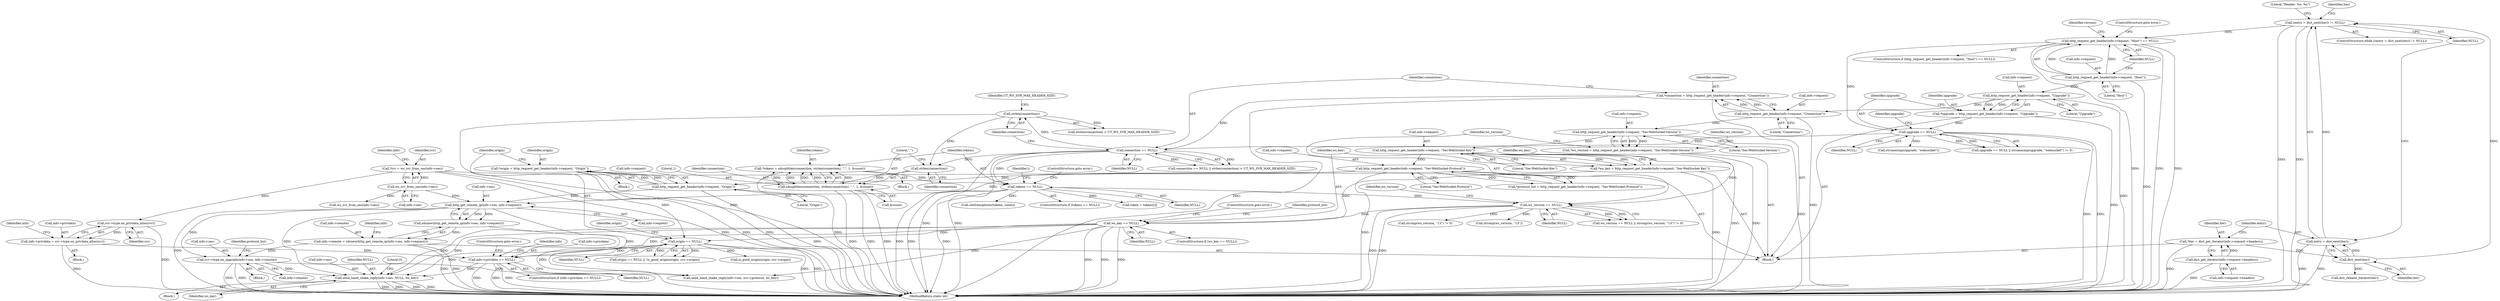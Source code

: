 digraph "0_viabtc_exchange_server_4a7c27bfe98f409623d4d857894d017ff0672cc9#diff-515c81af848352583bff286d6224875f_2@API" {
"1000464" [label="(Call,send_hand_shake_reply(info->ses, NULL, ws_key))"];
"1000444" [label="(Call,svr->type.on_upgrade(info->ses, info->remote))"];
"1000420" [label="(Call,http_get_remote_ip(info->ses, info->request))"];
"1000112" [label="(Call,ws_svr_from_ses(info->ses))"];
"1000347" [label="(Call,http_request_get_header(info->request, \"Sec-WebSocket-Protocol\"))"];
"1000334" [label="(Call,http_request_get_header(info->request, \"Sec-WebSocket-Key\"))"];
"1000315" [label="(Call,http_request_get_header(info->request, \"Sec-WebSocket-Version\"))"];
"1000236" [label="(Call,http_request_get_header(info->request, \"Connection\"))"];
"1000217" [label="(Call,http_request_get_header(info->request, \"Upgrade\"))"];
"1000186" [label="(Call,http_request_get_header(info->request, \"Host\"))"];
"1000373" [label="(Call,http_request_get_header(info->request, \"Origin\"))"];
"1000415" [label="(Call,info->remote = sdsnew(http_get_remote_ip(info->ses, info->request)))"];
"1000419" [label="(Call,sdsnew(http_get_remote_ip(info->ses, info->request)))"];
"1000404" [label="(Call,info->privdata == NULL)"];
"1000397" [label="(Call,info->privdata = svr->type.on_privdata_alloc(svr))"];
"1000401" [label="(Call,svr->type.on_privdata_alloc(svr))"];
"1000110" [label="(Call,*svr = ws_svr_from_ses(info->ses))"];
"1000340" [label="(Call,ws_key == NULL)"];
"1000332" [label="(Call,*ws_key = http_request_get_header(info->request, \"Sec-WebSocket-Key\"))"];
"1000322" [label="(Call,ws_version == NULL)"];
"1000313" [label="(Call,*ws_version = http_request_get_header(info->request, \"Sec-WebSocket-Version\"))"];
"1000270" [label="(Call,tokens == NULL)"];
"1000259" [label="(Call,*tokens = sdssplitlen(connection, strlen(connection), \",\", 1, &count))"];
"1000261" [label="(Call,sdssplitlen(connection, strlen(connection), \",\", 1, &count))"];
"1000263" [label="(Call,strlen(connection))"];
"1000247" [label="(Call,strlen(connection))"];
"1000243" [label="(Call,connection == NULL)"];
"1000234" [label="(Call,*connection = http_request_get_header(info->request, \"Connection\"))"];
"1000224" [label="(Call,upgrade == NULL)"];
"1000215" [label="(Call,*upgrade = http_request_get_header(info->request, \"Upgrade\"))"];
"1000185" [label="(Call,http_request_get_header(info->request, \"Host\") == NULL)"];
"1000154" [label="(Call,(entry = dict_next(iter)) != NULL)"];
"1000155" [label="(Call,entry = dict_next(iter))"];
"1000157" [label="(Call,dict_next(iter))"];
"1000145" [label="(Call,*iter = dict_get_iterator(info->request->headers))"];
"1000147" [label="(Call,dict_get_iterator(info->request->headers))"];
"1000380" [label="(Call,origin == NULL)"];
"1000371" [label="(Call,*origin = http_request_get_header(info->request, \"Origin\"))"];
"1000416" [label="(Call,info->remote)"];
"1000305" [label="(Call,sdsfreesplitres(tokens, count))"];
"1000454" [label="(Call,send_hand_shake_reply(info->ses, svr->protocol, ws_key))"];
"1000119" [label="(Identifier,info)"];
"1000159" [label="(Identifier,NULL)"];
"1000419" [label="(Call,sdsnew(http_get_remote_ip(info->ses, info->request)))"];
"1000191" [label="(Identifier,NULL)"];
"1000235" [label="(Identifier,connection)"];
"1000247" [label="(Call,strlen(connection))"];
"1000246" [label="(Call,strlen(connection) > UT_WS_SVR_MAX_HEADER_SIZE)"];
"1000190" [label="(Literal,\"Host\")"];
"1000102" [label="(Block,)"];
"1000374" [label="(Call,info->request)"];
"1000112" [label="(Call,ws_svr_from_ses(info->ses))"];
"1000382" [label="(Identifier,NULL)"];
"1000273" [label="(ControlStructure,goto error;)"];
"1000372" [label="(Identifier,origin)"];
"1000415" [label="(Call,info->remote = sdsnew(http_get_remote_ip(info->ses, info->request)))"];
"1000269" [label="(ControlStructure,if (tokens == NULL))"];
"1000347" [label="(Call,http_request_get_header(info->request, \"Sec-WebSocket-Protocol\"))"];
"1000277" [label="(Identifier,i)"];
"1000421" [label="(Call,info->ses)"];
"1000242" [label="(Call,connection == NULL || strlen(connection) > UT_WS_SVR_MAX_HEADER_SIZE)"];
"1000234" [label="(Call,*connection = http_request_get_header(info->request, \"Connection\"))"];
"1000403" [label="(ControlStructure,if (info->privdata == NULL))"];
"1000187" [label="(Call,info->request)"];
"1000402" [label="(Identifier,svr)"];
"1000424" [label="(Call,info->request)"];
"1000351" [label="(Literal,\"Sec-WebSocket-Protocol\")"];
"1000343" [label="(ControlStructure,goto error;)"];
"1000325" [label="(Call,strcmp(ws_version, \"13\") != 0)"];
"1000261" [label="(Call,sdssplitlen(connection, strlen(connection), \",\", 1, &count))"];
"1000326" [label="(Call,strcmp(ws_version, \"13\"))"];
"1000155" [label="(Call,entry = dict_next(iter))"];
"1000162" [label="(Literal,\"Header: %s: %s\")"];
"1000444" [label="(Call,svr->type.on_upgrade(info->ses, info->remote))"];
"1000412" [label="(Identifier,info)"];
"1000333" [label="(Identifier,ws_key)"];
"1000217" [label="(Call,http_request_get_header(info->request, \"Upgrade\"))"];
"1000270" [label="(Call,tokens == NULL)"];
"1000379" [label="(Call,origin == NULL || !is_good_origin(origin, svr->origin))"];
"1000334" [label="(Call,http_request_get_header(info->request, \"Sec-WebSocket-Key\"))"];
"1000420" [label="(Call,http_get_remote_ip(info->ses, info->request))"];
"1000345" [label="(Call,*protocol_list = http_request_get_header(info->request, \"Sec-WebSocket-Protocol\"))"];
"1000267" [label="(Call,&count)"];
"1000471" [label="(Literal,0)"];
"1000111" [label="(Identifier,svr)"];
"1000465" [label="(Call,info->ses)"];
"1000463" [label="(Block,)"];
"1000323" [label="(Identifier,ws_version)"];
"1000398" [label="(Call,info->privdata)"];
"1000340" [label="(Call,ws_key == NULL)"];
"1000385" [label="(Identifier,origin)"];
"1000156" [label="(Identifier,entry)"];
"1000373" [label="(Call,http_request_get_header(info->request, \"Origin\"))"];
"1000145" [label="(Call,*iter = dict_get_iterator(info->request->headers))"];
"1000265" [label="(Literal,\",\")"];
"1000332" [label="(Call,*ws_key = http_request_get_header(info->request, \"Sec-WebSocket-Key\"))"];
"1000324" [label="(Identifier,NULL)"];
"1000452" [label="(Identifier,protocol_list)"];
"1000148" [label="(Call,info->request->headers)"];
"1000381" [label="(Identifier,origin)"];
"1000316" [label="(Call,info->request)"];
"1000314" [label="(Identifier,ws_version)"];
"1000236" [label="(Call,http_request_get_header(info->request, \"Connection\"))"];
"1000154" [label="(Call,(entry = dict_next(iter)) != NULL)"];
"1000186" [label="(Call,http_request_get_header(info->request, \"Host\"))"];
"1000406" [label="(Identifier,info)"];
"1000263" [label="(Call,strlen(connection))"];
"1000404" [label="(Call,info->privdata == NULL)"];
"1000384" [label="(Call,is_good_origin(origin, svr->origin))"];
"1000371" [label="(Call,*origin = http_request_get_header(info->request, \"Origin\"))"];
"1000342" [label="(Identifier,NULL)"];
"1000401" [label="(Call,svr->type.on_privdata_alloc(svr))"];
"1000469" [label="(Identifier,ws_key)"];
"1000405" [label="(Call,info->privdata)"];
"1000110" [label="(Call,*svr = ws_svr_from_ses(info->ses))"];
"1000244" [label="(Identifier,connection)"];
"1000380" [label="(Call,origin == NULL)"];
"1000484" [label="(MethodReturn,static int)"];
"1000377" [label="(Literal,\"Origin\")"];
"1000260" [label="(Identifier,tokens)"];
"1000248" [label="(Identifier,connection)"];
"1000346" [label="(Identifier,protocol_list)"];
"1000271" [label="(Identifier,tokens)"];
"1000474" [label="(Call,ws_svr_from_ses(info->ses))"];
"1000245" [label="(Identifier,NULL)"];
"1000468" [label="(Identifier,NULL)"];
"1000313" [label="(Call,*ws_version = http_request_get_header(info->request, \"Sec-WebSocket-Version\"))"];
"1000185" [label="(Call,http_request_get_header(info->request, \"Host\") == NULL)"];
"1000229" [label="(Identifier,upgrade)"];
"1000335" [label="(Call,info->request)"];
"1000223" [label="(Call,upgrade == NULL || strcasecmp(upgrade, \"websocket\") != 0)"];
"1000173" [label="(Call,dict_release_iterator(iter))"];
"1000147" [label="(Call,dict_get_iterator(info->request->headers))"];
"1000195" [label="(Identifier,version)"];
"1000192" [label="(ControlStructure,goto error;)"];
"1000339" [label="(ControlStructure,if (ws_key == NULL))"];
"1000272" [label="(Identifier,NULL)"];
"1000113" [label="(Call,info->ses)"];
"1000445" [label="(Call,info->ses)"];
"1000237" [label="(Call,info->request)"];
"1000158" [label="(Identifier,iter)"];
"1000240" [label="(Literal,\"Connection\")"];
"1000327" [label="(Identifier,ws_version)"];
"1000224" [label="(Call,upgrade == NULL)"];
"1000338" [label="(Literal,\"Sec-WebSocket-Key\")"];
"1000341" [label="(Identifier,ws_key)"];
"1000322" [label="(Call,ws_version == NULL)"];
"1000408" [label="(Identifier,NULL)"];
"1000226" [label="(Identifier,NULL)"];
"1000321" [label="(Call,ws_version == NULL || strcmp(ws_version, \"13\") != 0)"];
"1000249" [label="(Identifier,UT_WS_SVR_MAX_HEADER_SIZE)"];
"1000266" [label="(Literal,1)"];
"1000409" [label="(ControlStructure,goto error;)"];
"1000184" [label="(ControlStructure,if (http_request_get_header(info->request, \"Host\") == NULL))"];
"1000216" [label="(Identifier,upgrade)"];
"1000315" [label="(Call,http_request_get_header(info->request, \"Sec-WebSocket-Version\"))"];
"1000153" [label="(ControlStructure,while ((entry = dict_next(iter)) != NULL))"];
"1000228" [label="(Call,strcasecmp(upgrade, \"websocket\"))"];
"1000221" [label="(Literal,\"Upgrade\")"];
"1000319" [label="(Literal,\"Sec-WebSocket-Version\")"];
"1000174" [label="(Identifier,iter)"];
"1000215" [label="(Call,*upgrade = http_request_get_header(info->request, \"Upgrade\"))"];
"1000243" [label="(Call,connection == NULL)"];
"1000448" [label="(Call,info->remote)"];
"1000369" [label="(Block,)"];
"1000157" [label="(Call,dict_next(iter))"];
"1000225" [label="(Identifier,upgrade)"];
"1000464" [label="(Call,send_hand_shake_reply(info->ses, NULL, ws_key))"];
"1000397" [label="(Call,info->privdata = svr->type.on_privdata_alloc(svr))"];
"1000262" [label="(Identifier,connection)"];
"1000429" [label="(Identifier,info)"];
"1000396" [label="(Block,)"];
"1000264" [label="(Identifier,connection)"];
"1000286" [label="(Call,token = tokens[i])"];
"1000348" [label="(Call,info->request)"];
"1000443" [label="(Block,)"];
"1000259" [label="(Call,*tokens = sdssplitlen(connection, strlen(connection), \",\", 1, &count))"];
"1000146" [label="(Identifier,iter)"];
"1000218" [label="(Call,info->request)"];
"1000252" [label="(Block,)"];
"1000464" -> "1000463"  [label="AST: "];
"1000464" -> "1000469"  [label="CFG: "];
"1000465" -> "1000464"  [label="AST: "];
"1000468" -> "1000464"  [label="AST: "];
"1000469" -> "1000464"  [label="AST: "];
"1000471" -> "1000464"  [label="CFG: "];
"1000464" -> "1000484"  [label="DDG: "];
"1000464" -> "1000484"  [label="DDG: "];
"1000464" -> "1000484"  [label="DDG: "];
"1000464" -> "1000484"  [label="DDG: "];
"1000444" -> "1000464"  [label="DDG: "];
"1000420" -> "1000464"  [label="DDG: "];
"1000404" -> "1000464"  [label="DDG: "];
"1000340" -> "1000464"  [label="DDG: "];
"1000340" -> "1000464"  [label="DDG: "];
"1000380" -> "1000464"  [label="DDG: "];
"1000444" -> "1000443"  [label="AST: "];
"1000444" -> "1000448"  [label="CFG: "];
"1000445" -> "1000444"  [label="AST: "];
"1000448" -> "1000444"  [label="AST: "];
"1000452" -> "1000444"  [label="CFG: "];
"1000444" -> "1000484"  [label="DDG: "];
"1000444" -> "1000484"  [label="DDG: "];
"1000420" -> "1000444"  [label="DDG: "];
"1000415" -> "1000444"  [label="DDG: "];
"1000444" -> "1000454"  [label="DDG: "];
"1000420" -> "1000419"  [label="AST: "];
"1000420" -> "1000424"  [label="CFG: "];
"1000421" -> "1000420"  [label="AST: "];
"1000424" -> "1000420"  [label="AST: "];
"1000419" -> "1000420"  [label="CFG: "];
"1000420" -> "1000484"  [label="DDG: "];
"1000420" -> "1000419"  [label="DDG: "];
"1000420" -> "1000419"  [label="DDG: "];
"1000112" -> "1000420"  [label="DDG: "];
"1000347" -> "1000420"  [label="DDG: "];
"1000373" -> "1000420"  [label="DDG: "];
"1000420" -> "1000454"  [label="DDG: "];
"1000112" -> "1000110"  [label="AST: "];
"1000112" -> "1000113"  [label="CFG: "];
"1000113" -> "1000112"  [label="AST: "];
"1000110" -> "1000112"  [label="CFG: "];
"1000112" -> "1000110"  [label="DDG: "];
"1000112" -> "1000474"  [label="DDG: "];
"1000347" -> "1000345"  [label="AST: "];
"1000347" -> "1000351"  [label="CFG: "];
"1000348" -> "1000347"  [label="AST: "];
"1000351" -> "1000347"  [label="AST: "];
"1000345" -> "1000347"  [label="CFG: "];
"1000347" -> "1000484"  [label="DDG: "];
"1000347" -> "1000345"  [label="DDG: "];
"1000347" -> "1000345"  [label="DDG: "];
"1000334" -> "1000347"  [label="DDG: "];
"1000347" -> "1000373"  [label="DDG: "];
"1000334" -> "1000332"  [label="AST: "];
"1000334" -> "1000338"  [label="CFG: "];
"1000335" -> "1000334"  [label="AST: "];
"1000338" -> "1000334"  [label="AST: "];
"1000332" -> "1000334"  [label="CFG: "];
"1000334" -> "1000484"  [label="DDG: "];
"1000334" -> "1000332"  [label="DDG: "];
"1000334" -> "1000332"  [label="DDG: "];
"1000315" -> "1000334"  [label="DDG: "];
"1000315" -> "1000313"  [label="AST: "];
"1000315" -> "1000319"  [label="CFG: "];
"1000316" -> "1000315"  [label="AST: "];
"1000319" -> "1000315"  [label="AST: "];
"1000313" -> "1000315"  [label="CFG: "];
"1000315" -> "1000484"  [label="DDG: "];
"1000315" -> "1000313"  [label="DDG: "];
"1000315" -> "1000313"  [label="DDG: "];
"1000236" -> "1000315"  [label="DDG: "];
"1000236" -> "1000234"  [label="AST: "];
"1000236" -> "1000240"  [label="CFG: "];
"1000237" -> "1000236"  [label="AST: "];
"1000240" -> "1000236"  [label="AST: "];
"1000234" -> "1000236"  [label="CFG: "];
"1000236" -> "1000484"  [label="DDG: "];
"1000236" -> "1000234"  [label="DDG: "];
"1000236" -> "1000234"  [label="DDG: "];
"1000217" -> "1000236"  [label="DDG: "];
"1000217" -> "1000215"  [label="AST: "];
"1000217" -> "1000221"  [label="CFG: "];
"1000218" -> "1000217"  [label="AST: "];
"1000221" -> "1000217"  [label="AST: "];
"1000215" -> "1000217"  [label="CFG: "];
"1000217" -> "1000484"  [label="DDG: "];
"1000217" -> "1000215"  [label="DDG: "];
"1000217" -> "1000215"  [label="DDG: "];
"1000186" -> "1000217"  [label="DDG: "];
"1000186" -> "1000185"  [label="AST: "];
"1000186" -> "1000190"  [label="CFG: "];
"1000187" -> "1000186"  [label="AST: "];
"1000190" -> "1000186"  [label="AST: "];
"1000191" -> "1000186"  [label="CFG: "];
"1000186" -> "1000484"  [label="DDG: "];
"1000186" -> "1000185"  [label="DDG: "];
"1000186" -> "1000185"  [label="DDG: "];
"1000373" -> "1000371"  [label="AST: "];
"1000373" -> "1000377"  [label="CFG: "];
"1000374" -> "1000373"  [label="AST: "];
"1000377" -> "1000373"  [label="AST: "];
"1000371" -> "1000373"  [label="CFG: "];
"1000373" -> "1000484"  [label="DDG: "];
"1000373" -> "1000371"  [label="DDG: "];
"1000373" -> "1000371"  [label="DDG: "];
"1000415" -> "1000102"  [label="AST: "];
"1000415" -> "1000419"  [label="CFG: "];
"1000416" -> "1000415"  [label="AST: "];
"1000419" -> "1000415"  [label="AST: "];
"1000429" -> "1000415"  [label="CFG: "];
"1000415" -> "1000484"  [label="DDG: "];
"1000415" -> "1000484"  [label="DDG: "];
"1000419" -> "1000415"  [label="DDG: "];
"1000419" -> "1000484"  [label="DDG: "];
"1000404" -> "1000403"  [label="AST: "];
"1000404" -> "1000408"  [label="CFG: "];
"1000405" -> "1000404"  [label="AST: "];
"1000408" -> "1000404"  [label="AST: "];
"1000409" -> "1000404"  [label="CFG: "];
"1000412" -> "1000404"  [label="CFG: "];
"1000404" -> "1000484"  [label="DDG: "];
"1000404" -> "1000484"  [label="DDG: "];
"1000404" -> "1000484"  [label="DDG: "];
"1000397" -> "1000404"  [label="DDG: "];
"1000340" -> "1000404"  [label="DDG: "];
"1000380" -> "1000404"  [label="DDG: "];
"1000397" -> "1000396"  [label="AST: "];
"1000397" -> "1000401"  [label="CFG: "];
"1000398" -> "1000397"  [label="AST: "];
"1000401" -> "1000397"  [label="AST: "];
"1000406" -> "1000397"  [label="CFG: "];
"1000397" -> "1000484"  [label="DDG: "];
"1000401" -> "1000397"  [label="DDG: "];
"1000401" -> "1000402"  [label="CFG: "];
"1000402" -> "1000401"  [label="AST: "];
"1000401" -> "1000484"  [label="DDG: "];
"1000110" -> "1000401"  [label="DDG: "];
"1000110" -> "1000102"  [label="AST: "];
"1000111" -> "1000110"  [label="AST: "];
"1000119" -> "1000110"  [label="CFG: "];
"1000110" -> "1000484"  [label="DDG: "];
"1000110" -> "1000484"  [label="DDG: "];
"1000340" -> "1000339"  [label="AST: "];
"1000340" -> "1000342"  [label="CFG: "];
"1000341" -> "1000340"  [label="AST: "];
"1000342" -> "1000340"  [label="AST: "];
"1000343" -> "1000340"  [label="CFG: "];
"1000346" -> "1000340"  [label="CFG: "];
"1000340" -> "1000484"  [label="DDG: "];
"1000340" -> "1000484"  [label="DDG: "];
"1000340" -> "1000484"  [label="DDG: "];
"1000332" -> "1000340"  [label="DDG: "];
"1000322" -> "1000340"  [label="DDG: "];
"1000340" -> "1000380"  [label="DDG: "];
"1000340" -> "1000454"  [label="DDG: "];
"1000332" -> "1000102"  [label="AST: "];
"1000333" -> "1000332"  [label="AST: "];
"1000341" -> "1000332"  [label="CFG: "];
"1000332" -> "1000484"  [label="DDG: "];
"1000322" -> "1000321"  [label="AST: "];
"1000322" -> "1000324"  [label="CFG: "];
"1000323" -> "1000322"  [label="AST: "];
"1000324" -> "1000322"  [label="AST: "];
"1000327" -> "1000322"  [label="CFG: "];
"1000321" -> "1000322"  [label="CFG: "];
"1000322" -> "1000484"  [label="DDG: "];
"1000322" -> "1000484"  [label="DDG: "];
"1000322" -> "1000321"  [label="DDG: "];
"1000322" -> "1000321"  [label="DDG: "];
"1000313" -> "1000322"  [label="DDG: "];
"1000270" -> "1000322"  [label="DDG: "];
"1000322" -> "1000325"  [label="DDG: "];
"1000322" -> "1000326"  [label="DDG: "];
"1000313" -> "1000102"  [label="AST: "];
"1000314" -> "1000313"  [label="AST: "];
"1000323" -> "1000313"  [label="CFG: "];
"1000313" -> "1000484"  [label="DDG: "];
"1000270" -> "1000269"  [label="AST: "];
"1000270" -> "1000272"  [label="CFG: "];
"1000271" -> "1000270"  [label="AST: "];
"1000272" -> "1000270"  [label="AST: "];
"1000273" -> "1000270"  [label="CFG: "];
"1000277" -> "1000270"  [label="CFG: "];
"1000270" -> "1000484"  [label="DDG: "];
"1000270" -> "1000484"  [label="DDG: "];
"1000270" -> "1000484"  [label="DDG: "];
"1000259" -> "1000270"  [label="DDG: "];
"1000243" -> "1000270"  [label="DDG: "];
"1000270" -> "1000286"  [label="DDG: "];
"1000270" -> "1000305"  [label="DDG: "];
"1000259" -> "1000252"  [label="AST: "];
"1000259" -> "1000261"  [label="CFG: "];
"1000260" -> "1000259"  [label="AST: "];
"1000261" -> "1000259"  [label="AST: "];
"1000271" -> "1000259"  [label="CFG: "];
"1000259" -> "1000484"  [label="DDG: "];
"1000261" -> "1000259"  [label="DDG: "];
"1000261" -> "1000259"  [label="DDG: "];
"1000261" -> "1000259"  [label="DDG: "];
"1000261" -> "1000259"  [label="DDG: "];
"1000261" -> "1000259"  [label="DDG: "];
"1000261" -> "1000267"  [label="CFG: "];
"1000262" -> "1000261"  [label="AST: "];
"1000263" -> "1000261"  [label="AST: "];
"1000265" -> "1000261"  [label="AST: "];
"1000266" -> "1000261"  [label="AST: "];
"1000267" -> "1000261"  [label="AST: "];
"1000261" -> "1000484"  [label="DDG: "];
"1000261" -> "1000484"  [label="DDG: "];
"1000261" -> "1000484"  [label="DDG: "];
"1000263" -> "1000261"  [label="DDG: "];
"1000263" -> "1000264"  [label="CFG: "];
"1000264" -> "1000263"  [label="AST: "];
"1000265" -> "1000263"  [label="CFG: "];
"1000247" -> "1000263"  [label="DDG: "];
"1000243" -> "1000263"  [label="DDG: "];
"1000247" -> "1000246"  [label="AST: "];
"1000247" -> "1000248"  [label="CFG: "];
"1000248" -> "1000247"  [label="AST: "];
"1000249" -> "1000247"  [label="CFG: "];
"1000247" -> "1000484"  [label="DDG: "];
"1000247" -> "1000246"  [label="DDG: "];
"1000243" -> "1000247"  [label="DDG: "];
"1000243" -> "1000242"  [label="AST: "];
"1000243" -> "1000245"  [label="CFG: "];
"1000244" -> "1000243"  [label="AST: "];
"1000245" -> "1000243"  [label="AST: "];
"1000248" -> "1000243"  [label="CFG: "];
"1000242" -> "1000243"  [label="CFG: "];
"1000243" -> "1000484"  [label="DDG: "];
"1000243" -> "1000484"  [label="DDG: "];
"1000243" -> "1000242"  [label="DDG: "];
"1000243" -> "1000242"  [label="DDG: "];
"1000234" -> "1000243"  [label="DDG: "];
"1000224" -> "1000243"  [label="DDG: "];
"1000234" -> "1000102"  [label="AST: "];
"1000235" -> "1000234"  [label="AST: "];
"1000244" -> "1000234"  [label="CFG: "];
"1000234" -> "1000484"  [label="DDG: "];
"1000224" -> "1000223"  [label="AST: "];
"1000224" -> "1000226"  [label="CFG: "];
"1000225" -> "1000224"  [label="AST: "];
"1000226" -> "1000224"  [label="AST: "];
"1000229" -> "1000224"  [label="CFG: "];
"1000223" -> "1000224"  [label="CFG: "];
"1000224" -> "1000484"  [label="DDG: "];
"1000224" -> "1000484"  [label="DDG: "];
"1000224" -> "1000223"  [label="DDG: "];
"1000224" -> "1000223"  [label="DDG: "];
"1000215" -> "1000224"  [label="DDG: "];
"1000185" -> "1000224"  [label="DDG: "];
"1000224" -> "1000228"  [label="DDG: "];
"1000215" -> "1000102"  [label="AST: "];
"1000216" -> "1000215"  [label="AST: "];
"1000225" -> "1000215"  [label="CFG: "];
"1000215" -> "1000484"  [label="DDG: "];
"1000185" -> "1000184"  [label="AST: "];
"1000185" -> "1000191"  [label="CFG: "];
"1000191" -> "1000185"  [label="AST: "];
"1000192" -> "1000185"  [label="CFG: "];
"1000195" -> "1000185"  [label="CFG: "];
"1000185" -> "1000484"  [label="DDG: "];
"1000185" -> "1000484"  [label="DDG: "];
"1000185" -> "1000484"  [label="DDG: "];
"1000154" -> "1000185"  [label="DDG: "];
"1000154" -> "1000153"  [label="AST: "];
"1000154" -> "1000159"  [label="CFG: "];
"1000155" -> "1000154"  [label="AST: "];
"1000159" -> "1000154"  [label="AST: "];
"1000162" -> "1000154"  [label="CFG: "];
"1000174" -> "1000154"  [label="CFG: "];
"1000154" -> "1000484"  [label="DDG: "];
"1000154" -> "1000484"  [label="DDG: "];
"1000155" -> "1000154"  [label="DDG: "];
"1000157" -> "1000154"  [label="DDG: "];
"1000155" -> "1000157"  [label="CFG: "];
"1000156" -> "1000155"  [label="AST: "];
"1000157" -> "1000155"  [label="AST: "];
"1000159" -> "1000155"  [label="CFG: "];
"1000155" -> "1000484"  [label="DDG: "];
"1000155" -> "1000484"  [label="DDG: "];
"1000157" -> "1000155"  [label="DDG: "];
"1000157" -> "1000158"  [label="CFG: "];
"1000158" -> "1000157"  [label="AST: "];
"1000145" -> "1000157"  [label="DDG: "];
"1000157" -> "1000173"  [label="DDG: "];
"1000145" -> "1000102"  [label="AST: "];
"1000145" -> "1000147"  [label="CFG: "];
"1000146" -> "1000145"  [label="AST: "];
"1000147" -> "1000145"  [label="AST: "];
"1000156" -> "1000145"  [label="CFG: "];
"1000145" -> "1000484"  [label="DDG: "];
"1000147" -> "1000145"  [label="DDG: "];
"1000147" -> "1000148"  [label="CFG: "];
"1000148" -> "1000147"  [label="AST: "];
"1000147" -> "1000484"  [label="DDG: "];
"1000380" -> "1000379"  [label="AST: "];
"1000380" -> "1000382"  [label="CFG: "];
"1000381" -> "1000380"  [label="AST: "];
"1000382" -> "1000380"  [label="AST: "];
"1000385" -> "1000380"  [label="CFG: "];
"1000379" -> "1000380"  [label="CFG: "];
"1000380" -> "1000484"  [label="DDG: "];
"1000380" -> "1000484"  [label="DDG: "];
"1000380" -> "1000379"  [label="DDG: "];
"1000380" -> "1000379"  [label="DDG: "];
"1000371" -> "1000380"  [label="DDG: "];
"1000380" -> "1000384"  [label="DDG: "];
"1000371" -> "1000369"  [label="AST: "];
"1000372" -> "1000371"  [label="AST: "];
"1000381" -> "1000371"  [label="CFG: "];
"1000371" -> "1000484"  [label="DDG: "];
}
